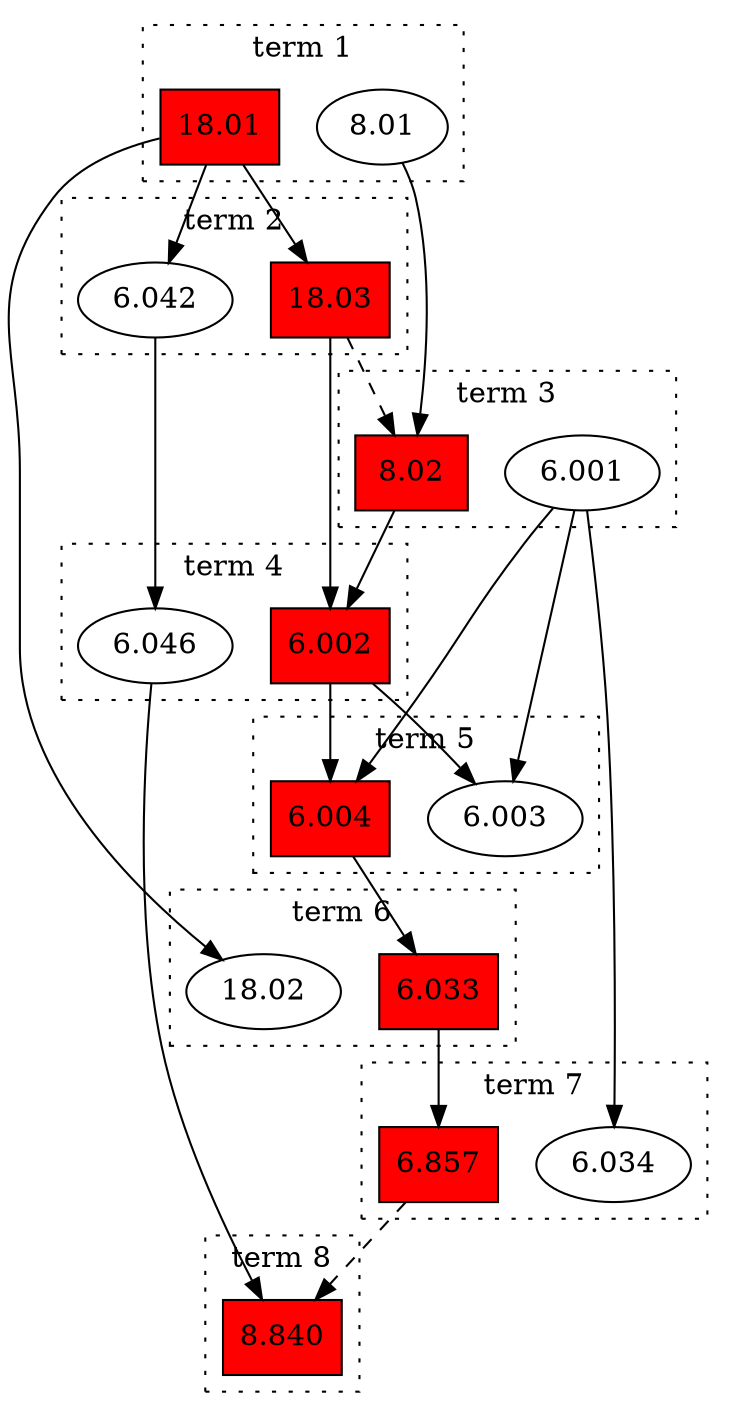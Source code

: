 digraph class_schedule2 {
    subgraph cluster_term1 {
        label="term 1";
        graph[style=dotted];
        s1 [label="18.01", style=filled, fillcolor=red, shape=box];
        s2 [label="8.01"];
    }

    subgraph cluster_term2 {
        label="term 2";
        graph[style=dotted];
        s5 [label="18.03", style=filled, fillcolor=red, shape=box];
        s6 [label="6.042"];
    }

    subgraph cluster_term3 {
        label="term 3";
        graph[style=dotted];
        s7 [label="8.02", style=filled, fillcolor=red, shape=box];
        s3 [label="6.001"];
    }

    subgraph cluster_term4 {
        label="term 4";
        graph[style=dotted];
        s9 [label="6.002", style=filled, fillcolor=red, shape=box];
        sA [label="6.046"];
    }

    subgraph cluster_term5 {
        label="term 5";
        graph[style=dotted];
        sB [label="6.003"];
        sC [label="6.004", style=filled, fillcolor=red, shape=box];
    }

    subgraph cluster_term6 {
        label="term 6";
        graph[style=dotted];
        s4 [label="18.02"];
        sE [label="6.033", style=filled, fillcolor=red, shape=box];
    }

    subgraph cluster_term7 {
        label="term 7";
        graph[style=dotted];
        s8 [label="6.034"];
        sF [label="6.857", style=filled, fillcolor=red, shape=box];
    }

    subgraph cluster_term8 {
        label="term 8";
        graph[style=dotted];
        sD [label="8.840", style=filled, fillcolor=red, shape=box];
    }

    s1 -> {s4 s5 s6};
    s2 -> s7;
    s3 -> {s8 sB sC};
    s5 -> s9;
    s6 -> sA;
    s7 -> s9;
    s9 -> {sB sC};
    sA -> sD;
    sC -> sE -> sF;
    s5 -> s7 [style=dashed];
    sF -> sD [style=dashed];
}
